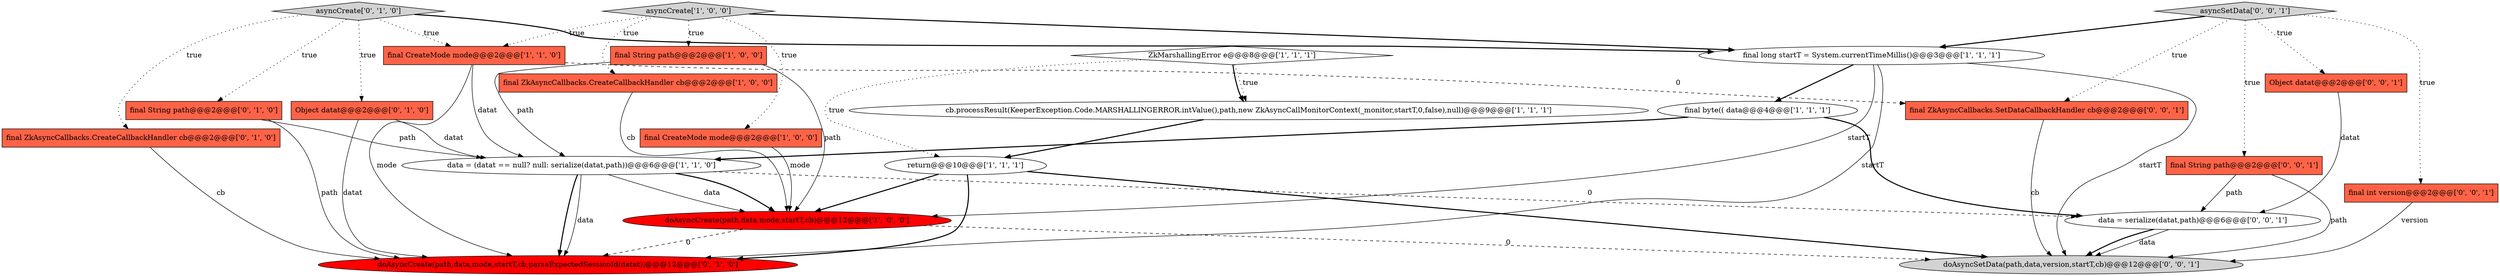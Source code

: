 digraph {
9 [style = filled, label = "final String path@@@2@@@['1', '0', '0']", fillcolor = tomato, shape = box image = "AAA0AAABBB1BBB"];
12 [style = filled, label = "Object datat@@@2@@@['0', '1', '0']", fillcolor = tomato, shape = box image = "AAA0AAABBB2BBB"];
15 [style = filled, label = "doAsyncCreate(path,data,mode,startT,cb,parseExpectedSessionId(datat))@@@12@@@['0', '1', '0']", fillcolor = red, shape = ellipse image = "AAA1AAABBB2BBB"];
23 [style = filled, label = "final ZkAsyncCallbacks.SetDataCallbackHandler cb@@@2@@@['0', '0', '1']", fillcolor = tomato, shape = box image = "AAA0AAABBB3BBB"];
20 [style = filled, label = "doAsyncSetData(path,data,version,startT,cb)@@@12@@@['0', '0', '1']", fillcolor = lightgray, shape = ellipse image = "AAA0AAABBB3BBB"];
21 [style = filled, label = "data = serialize(datat,path)@@@6@@@['0', '0', '1']", fillcolor = white, shape = ellipse image = "AAA0AAABBB3BBB"];
5 [style = filled, label = "final long startT = System.currentTimeMillis()@@@3@@@['1', '1', '1']", fillcolor = white, shape = ellipse image = "AAA0AAABBB1BBB"];
16 [style = filled, label = "asyncCreate['0', '1', '0']", fillcolor = lightgray, shape = diamond image = "AAA0AAABBB2BBB"];
6 [style = filled, label = "ZkMarshallingError e@@@8@@@['1', '1', '1']", fillcolor = white, shape = diamond image = "AAA0AAABBB1BBB"];
18 [style = filled, label = "Object datat@@@2@@@['0', '0', '1']", fillcolor = tomato, shape = box image = "AAA0AAABBB3BBB"];
19 [style = filled, label = "final int version@@@2@@@['0', '0', '1']", fillcolor = tomato, shape = box image = "AAA0AAABBB3BBB"];
8 [style = filled, label = "asyncCreate['1', '0', '0']", fillcolor = lightgray, shape = diamond image = "AAA0AAABBB1BBB"];
1 [style = filled, label = "final byte(( data@@@4@@@['1', '1', '1']", fillcolor = white, shape = ellipse image = "AAA0AAABBB1BBB"];
2 [style = filled, label = "cb.processResult(KeeperException.Code.MARSHALLINGERROR.intValue(),path,new ZkAsyncCallMonitorContext(_monitor,startT,0,false),null)@@@9@@@['1', '1', '1']", fillcolor = white, shape = ellipse image = "AAA0AAABBB1BBB"];
13 [style = filled, label = "final String path@@@2@@@['0', '1', '0']", fillcolor = tomato, shape = box image = "AAA0AAABBB2BBB"];
7 [style = filled, label = "doAsyncCreate(path,data,mode,startT,cb)@@@12@@@['1', '0', '0']", fillcolor = red, shape = ellipse image = "AAA1AAABBB1BBB"];
4 [style = filled, label = "data = (datat == null? null: serialize(datat,path))@@@6@@@['1', '1', '0']", fillcolor = white, shape = ellipse image = "AAA0AAABBB1BBB"];
14 [style = filled, label = "final ZkAsyncCallbacks.CreateCallbackHandler cb@@@2@@@['0', '1', '0']", fillcolor = tomato, shape = box image = "AAA0AAABBB2BBB"];
11 [style = filled, label = "return@@@10@@@['1', '1', '1']", fillcolor = white, shape = ellipse image = "AAA0AAABBB1BBB"];
0 [style = filled, label = "final ZkAsyncCallbacks.CreateCallbackHandler cb@@@2@@@['1', '0', '0']", fillcolor = tomato, shape = box image = "AAA0AAABBB1BBB"];
17 [style = filled, label = "final String path@@@2@@@['0', '0', '1']", fillcolor = tomato, shape = box image = "AAA0AAABBB3BBB"];
3 [style = filled, label = "final CreateMode mode@@@2@@@['1', '0', '0']", fillcolor = tomato, shape = box image = "AAA0AAABBB1BBB"];
10 [style = filled, label = "final CreateMode mode@@@2@@@['1', '1', '0']", fillcolor = tomato, shape = box image = "AAA0AAABBB1BBB"];
22 [style = filled, label = "asyncSetData['0', '0', '1']", fillcolor = lightgray, shape = diamond image = "AAA0AAABBB3BBB"];
11->20 [style = bold, label=""];
1->4 [style = bold, label=""];
12->4 [style = solid, label="datat"];
3->7 [style = solid, label="mode"];
21->20 [style = solid, label="data"];
16->12 [style = dotted, label="true"];
12->15 [style = solid, label="datat"];
22->18 [style = dotted, label="true"];
22->19 [style = dotted, label="true"];
16->13 [style = dotted, label="true"];
22->23 [style = dotted, label="true"];
10->4 [style = solid, label="datat"];
4->15 [style = bold, label=""];
13->15 [style = solid, label="path"];
7->20 [style = dashed, label="0"];
4->7 [style = solid, label="data"];
5->15 [style = solid, label="startT"];
8->10 [style = dotted, label="true"];
4->21 [style = dashed, label="0"];
22->5 [style = bold, label=""];
16->10 [style = dotted, label="true"];
8->3 [style = dotted, label="true"];
4->7 [style = bold, label=""];
14->15 [style = solid, label="cb"];
0->7 [style = solid, label="cb"];
17->21 [style = solid, label="path"];
10->15 [style = solid, label="mode"];
11->15 [style = bold, label=""];
6->2 [style = bold, label=""];
5->7 [style = solid, label="startT"];
9->7 [style = solid, label="path"];
5->1 [style = bold, label=""];
13->4 [style = solid, label="path"];
18->21 [style = solid, label="datat"];
23->20 [style = solid, label="cb"];
21->20 [style = bold, label=""];
6->2 [style = dotted, label="true"];
8->5 [style = bold, label=""];
1->21 [style = bold, label=""];
9->4 [style = solid, label="path"];
19->20 [style = solid, label="version"];
16->14 [style = dotted, label="true"];
5->20 [style = solid, label="startT"];
7->15 [style = dashed, label="0"];
16->5 [style = bold, label=""];
22->17 [style = dotted, label="true"];
8->0 [style = dotted, label="true"];
17->20 [style = solid, label="path"];
8->9 [style = dotted, label="true"];
6->11 [style = dotted, label="true"];
2->11 [style = bold, label=""];
10->23 [style = dashed, label="0"];
11->7 [style = bold, label=""];
4->15 [style = solid, label="data"];
}
